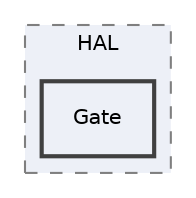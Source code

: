 digraph "Debug/HAL/Gate"
{
 // LATEX_PDF_SIZE
  edge [fontname="Helvetica",fontsize="10",labelfontname="Helvetica",labelfontsize="10"];
  node [fontname="Helvetica",fontsize="10",shape=record];
  compound=true
  subgraph clusterdir_5203062a8f8569374d78ea6563133ee6 {
    graph [ bgcolor="#edf0f7", pencolor="grey50", style="filled,dashed,", label="HAL", fontname="Helvetica", fontsize="10", URL="dir_5203062a8f8569374d78ea6563133ee6.html"]
  dir_f0b0fa3119f53aa49afb4b98ffdea2bd [shape=box, label="Gate", style="filled,bold,", fillcolor="#edf0f7", color="grey25", URL="dir_f0b0fa3119f53aa49afb4b98ffdea2bd.html"];
  }
}
